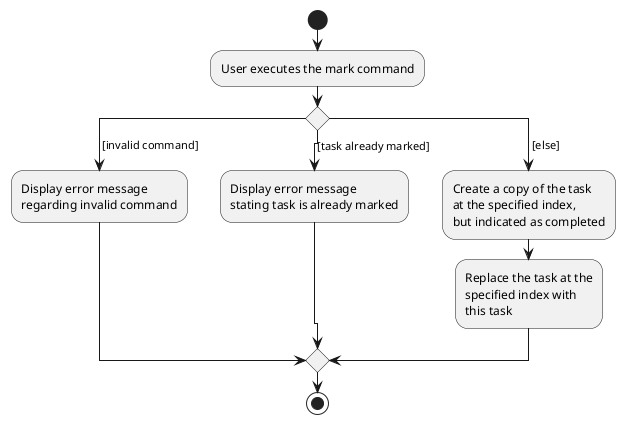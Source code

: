 @startuml
start
:User executes the mark command;
switch ()
case ( [invalid command] )
  :Display error message
  regarding invalid command;
case ( [task already marked] )
  :Display error message
  stating task is already marked;
case ( [else] )
  :Create a copy of the task
  at the specified index,
  but indicated as completed;
  :Replace the task at the
  specified index with
  this task;
endswitch
stop
@enduml
